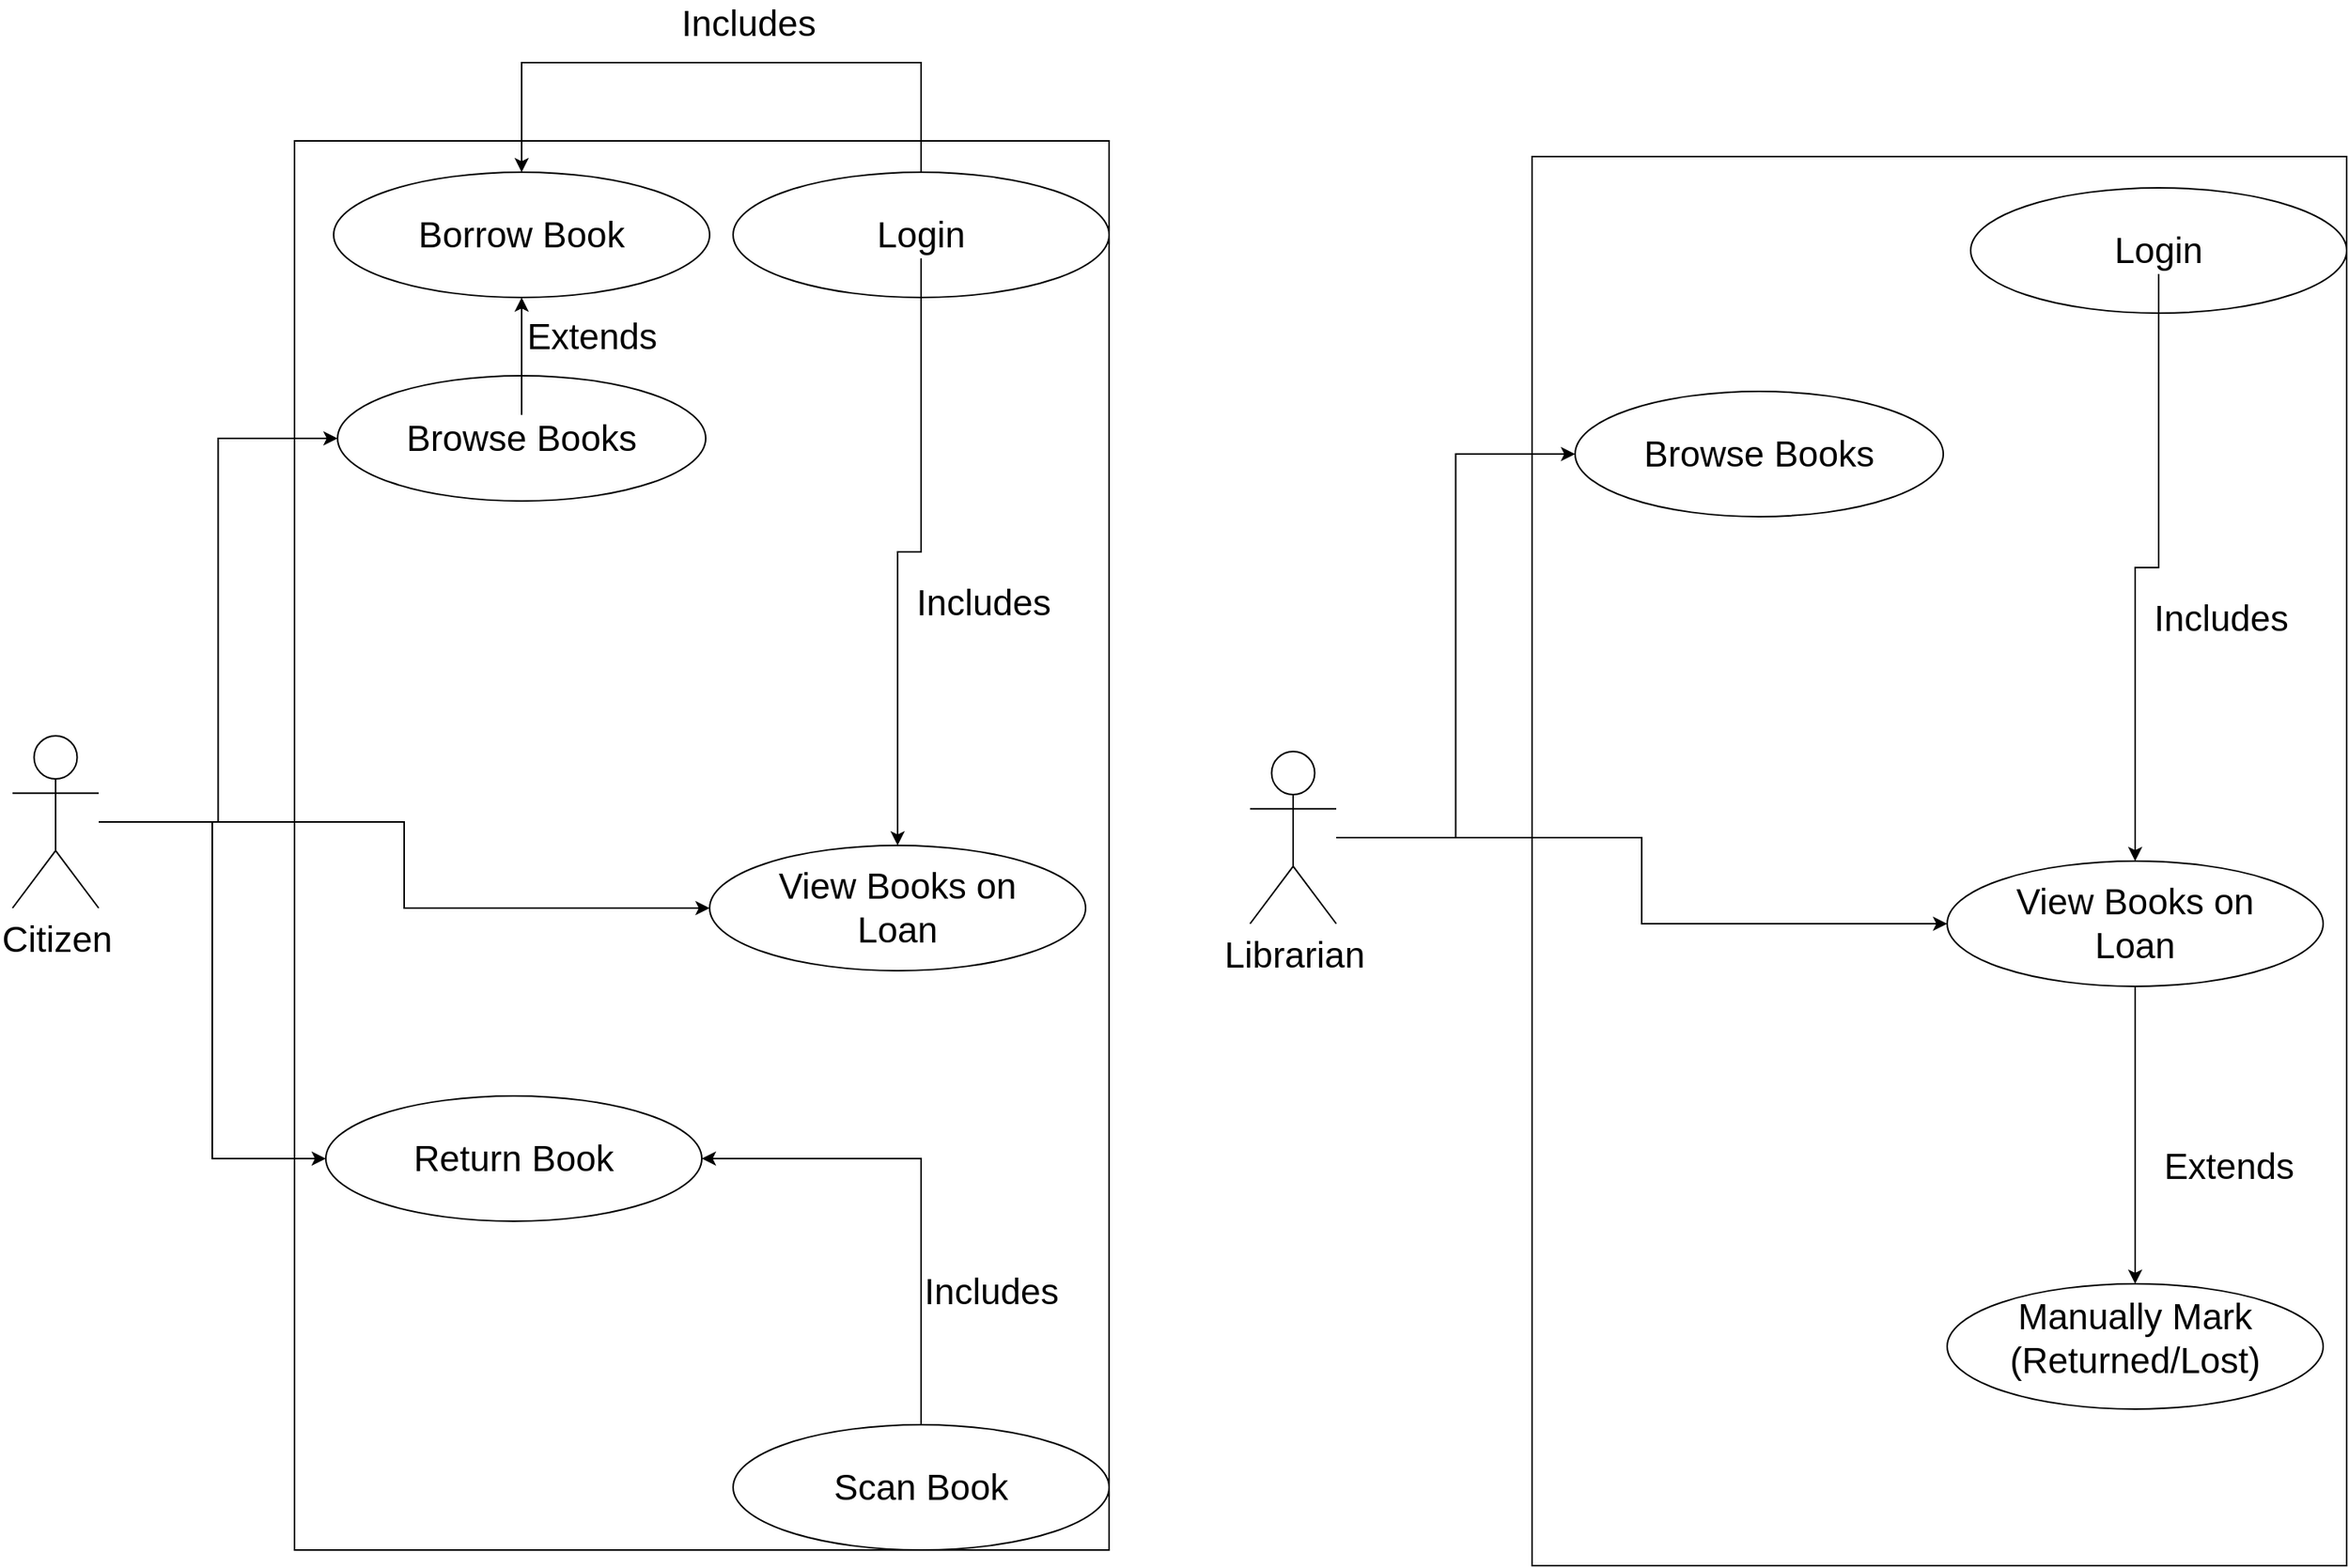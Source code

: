 <mxfile version="20.4.0" type="github">
  <diagram id="j8GTennhAetMIYfanv-C" name="Page-1">
    <mxGraphModel dx="1265" dy="1881" grid="1" gridSize="10" guides="1" tooltips="1" connect="1" arrows="1" fold="1" page="1" pageScale="1" pageWidth="1169" pageHeight="826" math="0" shadow="0">
      <root>
        <mxCell id="0" />
        <mxCell id="1" parent="0" />
        <mxCell id="d9kDqgvWncnaUcjfsKs9-1" value="" style="whiteSpace=wrap;html=1;fontSize=23;" parent="1" vertex="1">
          <mxGeometry x="280" y="-140" width="520" height="900" as="geometry" />
        </mxCell>
        <mxCell id="cyzV4JNntVuVKnsYdBBp-1" style="edgeStyle=orthogonalEdgeStyle;rounded=0;orthogonalLoop=1;jettySize=auto;html=1;exitX=0.5;exitY=0;exitDx=0;exitDy=0;entryX=1;entryY=0.5;entryDx=0;entryDy=0;" edge="1" parent="1" source="d9kDqgvWncnaUcjfsKs9-8" target="d9kDqgvWncnaUcjfsKs9-5">
          <mxGeometry relative="1" as="geometry" />
        </mxCell>
        <mxCell id="d9kDqgvWncnaUcjfsKs9-8" value="" style="ellipse;whiteSpace=wrap;html=1;fontSize=23;" parent="1" vertex="1">
          <mxGeometry x="560" y="680" width="240" height="80" as="geometry" />
        </mxCell>
        <mxCell id="d9kDqgvWncnaUcjfsKs9-16" style="edgeStyle=orthogonalEdgeStyle;rounded=0;orthogonalLoop=1;jettySize=auto;html=1;entryX=0;entryY=0.5;entryDx=0;entryDy=0;fontSize=23;" parent="1" source="d9kDqgvWncnaUcjfsKs9-2" target="d9kDqgvWncnaUcjfsKs9-5" edge="1">
          <mxGeometry relative="1" as="geometry" />
        </mxCell>
        <mxCell id="d9kDqgvWncnaUcjfsKs9-43" style="edgeStyle=orthogonalEdgeStyle;rounded=0;orthogonalLoop=1;jettySize=auto;html=1;entryX=0;entryY=0.5;entryDx=0;entryDy=0;fontSize=23;" parent="1" source="d9kDqgvWncnaUcjfsKs9-2" target="d9kDqgvWncnaUcjfsKs9-3" edge="1">
          <mxGeometry relative="1" as="geometry" />
        </mxCell>
        <mxCell id="d9kDqgvWncnaUcjfsKs9-51" style="edgeStyle=orthogonalEdgeStyle;rounded=0;orthogonalLoop=1;jettySize=auto;html=1;entryX=0;entryY=0.5;entryDx=0;entryDy=0;fontSize=23;" parent="1" source="d9kDqgvWncnaUcjfsKs9-2" target="d9kDqgvWncnaUcjfsKs9-35" edge="1">
          <mxGeometry relative="1" as="geometry" />
        </mxCell>
        <mxCell id="d9kDqgvWncnaUcjfsKs9-2" value="Citizen" style="shape=umlActor;verticalLabelPosition=bottom;verticalAlign=top;html=1;outlineConnect=0;fontSize=23;aspect=fixed;" parent="1" vertex="1">
          <mxGeometry x="100" y="240" width="55" height="110" as="geometry" />
        </mxCell>
        <mxCell id="d9kDqgvWncnaUcjfsKs9-3" value="" style="ellipse;whiteSpace=wrap;html=1;fontSize=23;" parent="1" vertex="1">
          <mxGeometry x="307.5" y="10" width="235" height="80" as="geometry" />
        </mxCell>
        <mxCell id="d9kDqgvWncnaUcjfsKs9-28" style="edgeStyle=orthogonalEdgeStyle;rounded=0;orthogonalLoop=1;jettySize=auto;html=1;entryX=0.5;entryY=1;entryDx=0;entryDy=0;fontSize=23;" parent="1" source="d9kDqgvWncnaUcjfsKs9-4" target="d9kDqgvWncnaUcjfsKs9-19" edge="1">
          <mxGeometry relative="1" as="geometry" />
        </mxCell>
        <mxCell id="d9kDqgvWncnaUcjfsKs9-4" value="Browse Books" style="text;html=1;strokeColor=none;fillColor=none;align=center;verticalAlign=middle;whiteSpace=wrap;rounded=0;fontSize=23;" parent="1" vertex="1">
          <mxGeometry x="335" y="35" width="180" height="30" as="geometry" />
        </mxCell>
        <mxCell id="d9kDqgvWncnaUcjfsKs9-5" value="" style="ellipse;whiteSpace=wrap;html=1;fontSize=23;" parent="1" vertex="1">
          <mxGeometry x="300" y="470" width="240" height="80" as="geometry" />
        </mxCell>
        <mxCell id="d9kDqgvWncnaUcjfsKs9-6" value="Scan Book" style="text;html=1;strokeColor=none;fillColor=none;align=center;verticalAlign=middle;whiteSpace=wrap;rounded=0;fontSize=23;" parent="1" vertex="1">
          <mxGeometry x="590" y="705" width="180" height="30" as="geometry" />
        </mxCell>
        <mxCell id="d9kDqgvWncnaUcjfsKs9-9" value="Return Book" style="text;html=1;strokeColor=none;fillColor=none;align=center;verticalAlign=middle;whiteSpace=wrap;rounded=0;fontSize=23;" parent="1" vertex="1">
          <mxGeometry x="330" y="495" width="180" height="30" as="geometry" />
        </mxCell>
        <mxCell id="d9kDqgvWncnaUcjfsKs9-14" value="Includes" style="text;html=1;strokeColor=none;fillColor=none;align=center;verticalAlign=middle;whiteSpace=wrap;rounded=0;fontSize=23;" parent="1" vertex="1">
          <mxGeometry x="695" y="580" width="60" height="30" as="geometry" />
        </mxCell>
        <mxCell id="d9kDqgvWncnaUcjfsKs9-46" style="edgeStyle=orthogonalEdgeStyle;rounded=0;orthogonalLoop=1;jettySize=auto;html=1;entryX=0.5;entryY=0;entryDx=0;entryDy=0;fontSize=23;" parent="1" source="d9kDqgvWncnaUcjfsKs9-17" target="d9kDqgvWncnaUcjfsKs9-19" edge="1">
          <mxGeometry relative="1" as="geometry">
            <Array as="points">
              <mxPoint x="680" y="-190" />
              <mxPoint x="425" y="-190" />
            </Array>
          </mxGeometry>
        </mxCell>
        <mxCell id="d9kDqgvWncnaUcjfsKs9-17" value="" style="ellipse;whiteSpace=wrap;html=1;fontSize=23;" parent="1" vertex="1">
          <mxGeometry x="560" y="-120" width="240" height="80" as="geometry" />
        </mxCell>
        <mxCell id="d9kDqgvWncnaUcjfsKs9-49" style="edgeStyle=orthogonalEdgeStyle;rounded=0;orthogonalLoop=1;jettySize=auto;html=1;fontSize=23;" parent="1" source="d9kDqgvWncnaUcjfsKs9-18" target="d9kDqgvWncnaUcjfsKs9-35" edge="1">
          <mxGeometry relative="1" as="geometry" />
        </mxCell>
        <mxCell id="d9kDqgvWncnaUcjfsKs9-18" value="Login" style="text;html=1;strokeColor=none;fillColor=none;align=center;verticalAlign=middle;whiteSpace=wrap;rounded=0;fontSize=23;" parent="1" vertex="1">
          <mxGeometry x="590" y="-95" width="180" height="30" as="geometry" />
        </mxCell>
        <mxCell id="d9kDqgvWncnaUcjfsKs9-19" value="" style="ellipse;whiteSpace=wrap;html=1;fontSize=23;" parent="1" vertex="1">
          <mxGeometry x="305" y="-120" width="240" height="80" as="geometry" />
        </mxCell>
        <mxCell id="d9kDqgvWncnaUcjfsKs9-20" value="Borrow Book" style="text;html=1;strokeColor=none;fillColor=none;align=center;verticalAlign=middle;whiteSpace=wrap;rounded=0;fontSize=23;" parent="1" vertex="1">
          <mxGeometry x="335" y="-95" width="180" height="30" as="geometry" />
        </mxCell>
        <mxCell id="d9kDqgvWncnaUcjfsKs9-29" value="Extends" style="text;html=1;strokeColor=none;fillColor=none;align=center;verticalAlign=middle;whiteSpace=wrap;rounded=0;fontSize=23;" parent="1" vertex="1">
          <mxGeometry x="440" y="-30" width="60" height="30" as="geometry" />
        </mxCell>
        <mxCell id="d9kDqgvWncnaUcjfsKs9-35" value="" style="ellipse;whiteSpace=wrap;html=1;fontSize=23;" parent="1" vertex="1">
          <mxGeometry x="545" y="310" width="240" height="80" as="geometry" />
        </mxCell>
        <mxCell id="d9kDqgvWncnaUcjfsKs9-36" value="View Books on Loan" style="text;html=1;strokeColor=none;fillColor=none;align=center;verticalAlign=middle;whiteSpace=wrap;rounded=0;fontSize=23;" parent="1" vertex="1">
          <mxGeometry x="575" y="335" width="180" height="30" as="geometry" />
        </mxCell>
        <mxCell id="d9kDqgvWncnaUcjfsKs9-47" value="Includes" style="text;html=1;strokeColor=none;fillColor=none;align=center;verticalAlign=middle;whiteSpace=wrap;rounded=0;fontSize=23;" parent="1" vertex="1">
          <mxGeometry x="540" y="-230" width="60" height="30" as="geometry" />
        </mxCell>
        <mxCell id="d9kDqgvWncnaUcjfsKs9-50" value="Includes" style="text;html=1;strokeColor=none;fillColor=none;align=center;verticalAlign=middle;whiteSpace=wrap;rounded=0;fontSize=23;" parent="1" vertex="1">
          <mxGeometry x="690" y="140" width="60" height="30" as="geometry" />
        </mxCell>
        <mxCell id="cyzV4JNntVuVKnsYdBBp-2" value="" style="whiteSpace=wrap;html=1;fontSize=23;" vertex="1" parent="1">
          <mxGeometry x="1070" y="-130" width="520" height="900" as="geometry" />
        </mxCell>
        <mxCell id="cyzV4JNntVuVKnsYdBBp-4" value="" style="ellipse;whiteSpace=wrap;html=1;fontSize=23;" vertex="1" parent="1">
          <mxGeometry x="1335" y="590" width="240" height="80" as="geometry" />
        </mxCell>
        <mxCell id="cyzV4JNntVuVKnsYdBBp-6" style="edgeStyle=orthogonalEdgeStyle;rounded=0;orthogonalLoop=1;jettySize=auto;html=1;entryX=0;entryY=0.5;entryDx=0;entryDy=0;fontSize=23;" edge="1" parent="1" source="cyzV4JNntVuVKnsYdBBp-8" target="cyzV4JNntVuVKnsYdBBp-9">
          <mxGeometry relative="1" as="geometry" />
        </mxCell>
        <mxCell id="cyzV4JNntVuVKnsYdBBp-7" style="edgeStyle=orthogonalEdgeStyle;rounded=0;orthogonalLoop=1;jettySize=auto;html=1;entryX=0;entryY=0.5;entryDx=0;entryDy=0;fontSize=23;" edge="1" parent="1" source="cyzV4JNntVuVKnsYdBBp-8" target="cyzV4JNntVuVKnsYdBBp-23">
          <mxGeometry relative="1" as="geometry" />
        </mxCell>
        <mxCell id="cyzV4JNntVuVKnsYdBBp-8" value="Librarian" style="shape=umlActor;verticalLabelPosition=bottom;verticalAlign=top;html=1;outlineConnect=0;fontSize=23;aspect=fixed;" vertex="1" parent="1">
          <mxGeometry x="890" y="250" width="55" height="110" as="geometry" />
        </mxCell>
        <mxCell id="cyzV4JNntVuVKnsYdBBp-9" value="" style="ellipse;whiteSpace=wrap;html=1;fontSize=23;" vertex="1" parent="1">
          <mxGeometry x="1097.5" y="20" width="235" height="80" as="geometry" />
        </mxCell>
        <mxCell id="cyzV4JNntVuVKnsYdBBp-11" value="Browse Books" style="text;html=1;strokeColor=none;fillColor=none;align=center;verticalAlign=middle;whiteSpace=wrap;rounded=0;fontSize=23;" vertex="1" parent="1">
          <mxGeometry x="1125" y="45" width="180" height="30" as="geometry" />
        </mxCell>
        <mxCell id="cyzV4JNntVuVKnsYdBBp-13" value="Manually Mark (Returned/Lost)" style="text;html=1;strokeColor=none;fillColor=none;align=center;verticalAlign=middle;whiteSpace=wrap;rounded=0;fontSize=23;" vertex="1" parent="1">
          <mxGeometry x="1365" y="610" width="180" height="30" as="geometry" />
        </mxCell>
        <mxCell id="cyzV4JNntVuVKnsYdBBp-15" value="Extends" style="text;html=1;strokeColor=none;fillColor=none;align=center;verticalAlign=middle;whiteSpace=wrap;rounded=0;fontSize=23;" vertex="1" parent="1">
          <mxGeometry x="1485" y="500" width="60" height="30" as="geometry" />
        </mxCell>
        <mxCell id="cyzV4JNntVuVKnsYdBBp-17" value="" style="ellipse;whiteSpace=wrap;html=1;fontSize=23;" vertex="1" parent="1">
          <mxGeometry x="1350" y="-110" width="240" height="80" as="geometry" />
        </mxCell>
        <mxCell id="cyzV4JNntVuVKnsYdBBp-18" style="edgeStyle=orthogonalEdgeStyle;rounded=0;orthogonalLoop=1;jettySize=auto;html=1;fontSize=23;" edge="1" parent="1" source="cyzV4JNntVuVKnsYdBBp-19" target="cyzV4JNntVuVKnsYdBBp-23">
          <mxGeometry relative="1" as="geometry" />
        </mxCell>
        <mxCell id="cyzV4JNntVuVKnsYdBBp-19" value="Login" style="text;html=1;strokeColor=none;fillColor=none;align=center;verticalAlign=middle;whiteSpace=wrap;rounded=0;fontSize=23;" vertex="1" parent="1">
          <mxGeometry x="1380" y="-85" width="180" height="30" as="geometry" />
        </mxCell>
        <mxCell id="cyzV4JNntVuVKnsYdBBp-28" style="edgeStyle=orthogonalEdgeStyle;rounded=0;orthogonalLoop=1;jettySize=auto;html=1;entryX=0.5;entryY=0;entryDx=0;entryDy=0;" edge="1" parent="1" source="cyzV4JNntVuVKnsYdBBp-23" target="cyzV4JNntVuVKnsYdBBp-4">
          <mxGeometry relative="1" as="geometry" />
        </mxCell>
        <mxCell id="cyzV4JNntVuVKnsYdBBp-23" value="" style="ellipse;whiteSpace=wrap;html=1;fontSize=23;" vertex="1" parent="1">
          <mxGeometry x="1335" y="320" width="240" height="80" as="geometry" />
        </mxCell>
        <mxCell id="cyzV4JNntVuVKnsYdBBp-24" value="View Books on Loan" style="text;html=1;strokeColor=none;fillColor=none;align=center;verticalAlign=middle;whiteSpace=wrap;rounded=0;fontSize=23;" vertex="1" parent="1">
          <mxGeometry x="1365" y="345" width="180" height="30" as="geometry" />
        </mxCell>
        <mxCell id="cyzV4JNntVuVKnsYdBBp-26" value="Includes" style="text;html=1;strokeColor=none;fillColor=none;align=center;verticalAlign=middle;whiteSpace=wrap;rounded=0;fontSize=23;" vertex="1" parent="1">
          <mxGeometry x="1480" y="150" width="60" height="30" as="geometry" />
        </mxCell>
      </root>
    </mxGraphModel>
  </diagram>
</mxfile>
